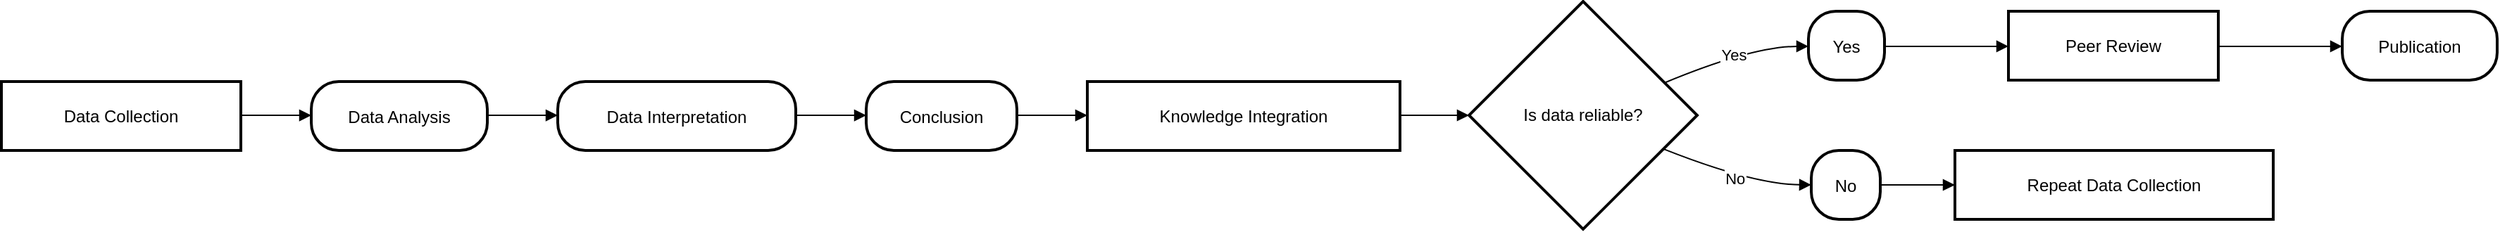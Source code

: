 <mxfile version="24.8.2">
  <diagram name="Page-1" id="vUQU0wBTuDSUnsMGodWR">
    <mxGraphModel>
      <root>
        <mxCell id="0" />
        <mxCell id="1" parent="0" />
        <mxCell id="2" value="Data Collection" style="whiteSpace=wrap;strokeWidth=2;" vertex="1" parent="1">
          <mxGeometry x="8" y="65" width="170" height="49" as="geometry" />
        </mxCell>
        <mxCell id="3" value="Data Analysis" style="rounded=1;arcSize=40;strokeWidth=2" vertex="1" parent="1">
          <mxGeometry x="228" y="65" width="125" height="49" as="geometry" />
        </mxCell>
        <mxCell id="4" value="Data Interpretation" style="rounded=1;arcSize=40;strokeWidth=2" vertex="1" parent="1">
          <mxGeometry x="403" y="65" width="169" height="49" as="geometry" />
        </mxCell>
        <mxCell id="5" value="Conclusion" style="rounded=1;arcSize=40;strokeWidth=2" vertex="1" parent="1">
          <mxGeometry x="622" y="65" width="107" height="49" as="geometry" />
        </mxCell>
        <mxCell id="6" value="Knowledge Integration" style="whiteSpace=wrap;strokeWidth=2;" vertex="1" parent="1">
          <mxGeometry x="779" y="65" width="222" height="49" as="geometry" />
        </mxCell>
        <mxCell id="7" value="Is data reliable?" style="rhombus;strokeWidth=2;whiteSpace=wrap;" vertex="1" parent="1">
          <mxGeometry x="1050" y="8" width="162" height="162" as="geometry" />
        </mxCell>
        <mxCell id="8" value="Yes" style="rounded=1;arcSize=40;strokeWidth=2" vertex="1" parent="1">
          <mxGeometry x="1291" y="15" width="54" height="49" as="geometry" />
        </mxCell>
        <mxCell id="9" value="Peer Review" style="whiteSpace=wrap;strokeWidth=2;" vertex="1" parent="1">
          <mxGeometry x="1433" y="15" width="149" height="49" as="geometry" />
        </mxCell>
        <mxCell id="10" value="Publication" style="rounded=1;arcSize=40;strokeWidth=2" vertex="1" parent="1">
          <mxGeometry x="1670" y="15" width="110" height="49" as="geometry" />
        </mxCell>
        <mxCell id="11" value="No" style="rounded=1;arcSize=40;strokeWidth=2" vertex="1" parent="1">
          <mxGeometry x="1293" y="114" width="49" height="49" as="geometry" />
        </mxCell>
        <mxCell id="12" value="Repeat Data Collection" style="whiteSpace=wrap;strokeWidth=2;" vertex="1" parent="1">
          <mxGeometry x="1395" y="114" width="226" height="49" as="geometry" />
        </mxCell>
        <mxCell id="13" value="" style="curved=1;startArrow=none;endArrow=block;exitX=1;exitY=0.49;entryX=0;entryY=0.49;" edge="1" parent="1" source="2" target="3">
          <mxGeometry relative="1" as="geometry">
            <Array as="points" />
          </mxGeometry>
        </mxCell>
        <mxCell id="14" value="" style="curved=1;startArrow=none;endArrow=block;exitX=1;exitY=0.49;entryX=0;entryY=0.49;" edge="1" parent="1" source="3" target="4">
          <mxGeometry relative="1" as="geometry">
            <Array as="points" />
          </mxGeometry>
        </mxCell>
        <mxCell id="15" value="" style="curved=1;startArrow=none;endArrow=block;exitX=1;exitY=0.49;entryX=0;entryY=0.49;" edge="1" parent="1" source="4" target="5">
          <mxGeometry relative="1" as="geometry">
            <Array as="points" />
          </mxGeometry>
        </mxCell>
        <mxCell id="16" value="" style="curved=1;startArrow=none;endArrow=block;exitX=1;exitY=0.49;entryX=0;entryY=0.49;" edge="1" parent="1" source="5" target="6">
          <mxGeometry relative="1" as="geometry">
            <Array as="points" />
          </mxGeometry>
        </mxCell>
        <mxCell id="17" value="" style="curved=1;startArrow=none;endArrow=block;exitX=1;exitY=0.49;entryX=0;entryY=0.5;" edge="1" parent="1" source="6" target="7">
          <mxGeometry relative="1" as="geometry">
            <Array as="points" />
          </mxGeometry>
        </mxCell>
        <mxCell id="18" value="Yes" style="curved=1;startArrow=none;endArrow=block;exitX=1;exitY=0.3;entryX=-0.01;entryY=0.51;" edge="1" parent="1" source="7" target="8">
          <mxGeometry relative="1" as="geometry">
            <Array as="points">
              <mxPoint x="1251" y="40" />
            </Array>
          </mxGeometry>
        </mxCell>
        <mxCell id="19" value="" style="curved=1;startArrow=none;endArrow=block;exitX=1;exitY=0.51;entryX=0;entryY=0.51;" edge="1" parent="1" source="8" target="9">
          <mxGeometry relative="1" as="geometry">
            <Array as="points" />
          </mxGeometry>
        </mxCell>
        <mxCell id="20" value="" style="curved=1;startArrow=none;endArrow=block;exitX=1;exitY=0.51;entryX=0;entryY=0.51;" edge="1" parent="1" source="9" target="10">
          <mxGeometry relative="1" as="geometry">
            <Array as="points" />
          </mxGeometry>
        </mxCell>
        <mxCell id="21" value="No" style="curved=1;startArrow=none;endArrow=block;exitX=1;exitY=0.71;entryX=0.01;entryY=0.5;" edge="1" parent="1" source="7" target="11">
          <mxGeometry relative="1" as="geometry">
            <Array as="points">
              <mxPoint x="1251" y="138" />
            </Array>
          </mxGeometry>
        </mxCell>
        <mxCell id="22" value="" style="curved=1;startArrow=none;endArrow=block;exitX=1;exitY=0.5;entryX=0;entryY=0.5;" edge="1" parent="1" source="11" target="12">
          <mxGeometry relative="1" as="geometry">
            <Array as="points" />
          </mxGeometry>
        </mxCell>
      </root>
    </mxGraphModel>
  </diagram>
</mxfile>
